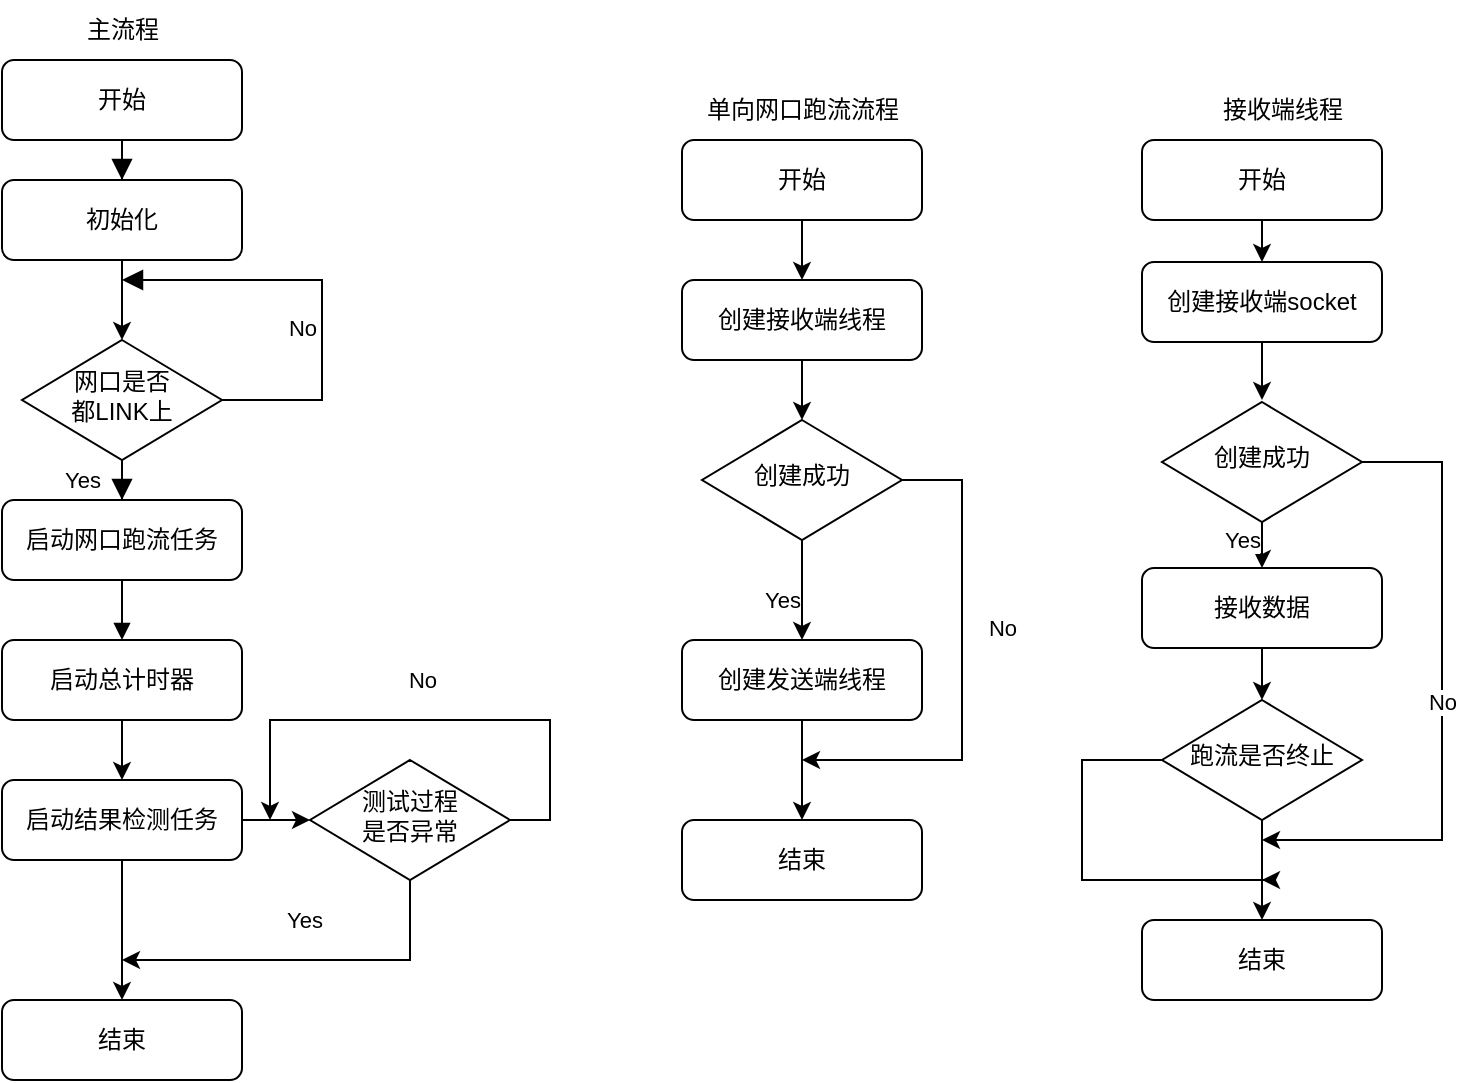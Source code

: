 <mxfile version="22.1.11" type="github">
  <diagram id="C5RBs43oDa-KdzZeNtuy" name="flow-chart">
    <mxGraphModel dx="497" dy="297" grid="1" gridSize="10" guides="1" tooltips="1" connect="1" arrows="1" fold="1" page="1" pageScale="1" pageWidth="827" pageHeight="1169" math="0" shadow="0">
      <root>
        <mxCell id="WIyWlLk6GJQsqaUBKTNV-0" />
        <mxCell id="WIyWlLk6GJQsqaUBKTNV-1" parent="WIyWlLk6GJQsqaUBKTNV-0" />
        <mxCell id="WIyWlLk6GJQsqaUBKTNV-2" value="" style="rounded=0;html=1;jettySize=auto;orthogonalLoop=1;fontSize=11;endArrow=block;endFill=1;endSize=8;strokeWidth=1;shadow=0;labelBackgroundColor=none;edgeStyle=orthogonalEdgeStyle;" parent="WIyWlLk6GJQsqaUBKTNV-1" source="WIyWlLk6GJQsqaUBKTNV-3" target="Vv7kV3NwlyLxIUMUTahm-37" edge="1">
          <mxGeometry relative="1" as="geometry" />
        </mxCell>
        <mxCell id="WIyWlLk6GJQsqaUBKTNV-3" value="开始" style="rounded=1;whiteSpace=wrap;html=1;fontSize=12;glass=0;strokeWidth=1;shadow=0;" parent="WIyWlLk6GJQsqaUBKTNV-1" vertex="1">
          <mxGeometry x="160" y="40" width="120" height="40" as="geometry" />
        </mxCell>
        <mxCell id="WIyWlLk6GJQsqaUBKTNV-4" value="Yes" style="rounded=0;html=1;jettySize=auto;orthogonalLoop=1;fontSize=11;endArrow=block;endFill=1;endSize=8;strokeWidth=1;shadow=0;labelBackgroundColor=none;edgeStyle=orthogonalEdgeStyle;entryX=0.5;entryY=0;entryDx=0;entryDy=0;" parent="WIyWlLk6GJQsqaUBKTNV-1" source="WIyWlLk6GJQsqaUBKTNV-6" target="WIyWlLk6GJQsqaUBKTNV-11" edge="1">
          <mxGeometry y="20" relative="1" as="geometry">
            <mxPoint as="offset" />
            <mxPoint x="220" y="290" as="targetPoint" />
          </mxGeometry>
        </mxCell>
        <mxCell id="WIyWlLk6GJQsqaUBKTNV-5" value="No" style="edgeStyle=orthogonalEdgeStyle;rounded=0;html=1;jettySize=auto;orthogonalLoop=1;fontSize=11;endArrow=block;endFill=1;endSize=8;strokeWidth=1;shadow=0;labelBackgroundColor=none;exitX=1;exitY=0.5;exitDx=0;exitDy=0;" parent="WIyWlLk6GJQsqaUBKTNV-1" source="WIyWlLk6GJQsqaUBKTNV-6" edge="1">
          <mxGeometry x="-0.182" y="10" relative="1" as="geometry">
            <mxPoint as="offset" />
            <mxPoint x="220" y="150" as="targetPoint" />
            <Array as="points">
              <mxPoint x="320" y="210" />
              <mxPoint x="320" y="150" />
            </Array>
          </mxGeometry>
        </mxCell>
        <mxCell id="WIyWlLk6GJQsqaUBKTNV-6" value="网口是否&lt;br&gt;都LINK上" style="rhombus;whiteSpace=wrap;html=1;shadow=0;fontFamily=Helvetica;fontSize=12;align=center;strokeWidth=1;spacing=6;spacingTop=-4;" parent="WIyWlLk6GJQsqaUBKTNV-1" vertex="1">
          <mxGeometry x="170" y="180" width="100" height="60" as="geometry" />
        </mxCell>
        <mxCell id="Vv7kV3NwlyLxIUMUTahm-4" value="" style="edgeStyle=orthogonalEdgeStyle;rounded=0;orthogonalLoop=1;jettySize=auto;html=1;endArrow=block;endFill=1;" parent="WIyWlLk6GJQsqaUBKTNV-1" source="WIyWlLk6GJQsqaUBKTNV-11" target="Vv7kV3NwlyLxIUMUTahm-3" edge="1">
          <mxGeometry relative="1" as="geometry" />
        </mxCell>
        <mxCell id="WIyWlLk6GJQsqaUBKTNV-11" value="启动网口跑流任务" style="rounded=1;whiteSpace=wrap;html=1;fontSize=12;glass=0;strokeWidth=1;shadow=0;" parent="WIyWlLk6GJQsqaUBKTNV-1" vertex="1">
          <mxGeometry x="160" y="260" width="120" height="40" as="geometry" />
        </mxCell>
        <mxCell id="Vv7kV3NwlyLxIUMUTahm-2" value="结束" style="rounded=1;whiteSpace=wrap;html=1;fontSize=12;glass=0;strokeWidth=1;shadow=0;" parent="WIyWlLk6GJQsqaUBKTNV-1" vertex="1">
          <mxGeometry x="160" y="510" width="120" height="40" as="geometry" />
        </mxCell>
        <mxCell id="15JTRB6i2O9myzKCoJsX-2" style="edgeStyle=orthogonalEdgeStyle;rounded=0;orthogonalLoop=1;jettySize=auto;html=1;exitX=0.5;exitY=1;exitDx=0;exitDy=0;entryX=0.5;entryY=0;entryDx=0;entryDy=0;" edge="1" parent="WIyWlLk6GJQsqaUBKTNV-1" source="Vv7kV3NwlyLxIUMUTahm-3" target="15JTRB6i2O9myzKCoJsX-0">
          <mxGeometry relative="1" as="geometry" />
        </mxCell>
        <mxCell id="Vv7kV3NwlyLxIUMUTahm-3" value="启动总计时器" style="rounded=1;whiteSpace=wrap;html=1;fontSize=12;glass=0;strokeWidth=1;shadow=0;" parent="WIyWlLk6GJQsqaUBKTNV-1" vertex="1">
          <mxGeometry x="160" y="330" width="120" height="40" as="geometry" />
        </mxCell>
        <mxCell id="15JTRB6i2O9myzKCoJsX-4" value="Yes" style="edgeStyle=orthogonalEdgeStyle;rounded=0;orthogonalLoop=1;jettySize=auto;html=1;exitX=0.5;exitY=1;exitDx=0;exitDy=0;" edge="1" parent="WIyWlLk6GJQsqaUBKTNV-1" source="Vv7kV3NwlyLxIUMUTahm-7">
          <mxGeometry x="0.016" y="-20" relative="1" as="geometry">
            <mxPoint x="220" y="490" as="targetPoint" />
            <Array as="points">
              <mxPoint x="364" y="490" />
            </Array>
            <mxPoint as="offset" />
          </mxGeometry>
        </mxCell>
        <mxCell id="15JTRB6i2O9myzKCoJsX-7" value="No" style="edgeStyle=orthogonalEdgeStyle;rounded=0;orthogonalLoop=1;jettySize=auto;html=1;exitX=1;exitY=0.5;exitDx=0;exitDy=0;" edge="1" parent="WIyWlLk6GJQsqaUBKTNV-1" source="Vv7kV3NwlyLxIUMUTahm-7">
          <mxGeometry x="0.031" y="-20" relative="1" as="geometry">
            <mxPoint x="294" y="420" as="targetPoint" />
            <Array as="points">
              <mxPoint x="434" y="420" />
              <mxPoint x="434" y="370" />
              <mxPoint x="294" y="370" />
              <mxPoint x="294" y="411" />
            </Array>
            <mxPoint as="offset" />
          </mxGeometry>
        </mxCell>
        <mxCell id="Vv7kV3NwlyLxIUMUTahm-7" value="测试过程&lt;br&gt;是否异常" style="rhombus;whiteSpace=wrap;html=1;shadow=0;fontFamily=Helvetica;fontSize=12;align=center;strokeWidth=1;spacing=6;spacingTop=-4;" parent="WIyWlLk6GJQsqaUBKTNV-1" vertex="1">
          <mxGeometry x="314" y="390" width="100" height="60" as="geometry" />
        </mxCell>
        <mxCell id="Vv7kV3NwlyLxIUMUTahm-22" value="单向网口跑流流程" style="text;html=1;align=center;verticalAlign=middle;resizable=0;points=[];autosize=1;strokeColor=none;fillColor=none;" parent="WIyWlLk6GJQsqaUBKTNV-1" vertex="1">
          <mxGeometry x="500" y="50" width="120" height="30" as="geometry" />
        </mxCell>
        <mxCell id="Vv7kV3NwlyLxIUMUTahm-23" value="主流程" style="text;html=1;align=center;verticalAlign=middle;resizable=0;points=[];autosize=1;strokeColor=none;fillColor=none;" parent="WIyWlLk6GJQsqaUBKTNV-1" vertex="1">
          <mxGeometry x="190" y="10" width="60" height="30" as="geometry" />
        </mxCell>
        <mxCell id="Vv7kV3NwlyLxIUMUTahm-27" style="edgeStyle=orthogonalEdgeStyle;rounded=0;orthogonalLoop=1;jettySize=auto;html=1;exitX=0.5;exitY=1;exitDx=0;exitDy=0;entryX=0.5;entryY=0;entryDx=0;entryDy=0;" parent="WIyWlLk6GJQsqaUBKTNV-1" source="Vv7kV3NwlyLxIUMUTahm-24" target="Vv7kV3NwlyLxIUMUTahm-26" edge="1">
          <mxGeometry relative="1" as="geometry" />
        </mxCell>
        <mxCell id="Vv7kV3NwlyLxIUMUTahm-24" value="开始" style="rounded=1;whiteSpace=wrap;html=1;fontSize=12;glass=0;strokeWidth=1;shadow=0;" parent="WIyWlLk6GJQsqaUBKTNV-1" vertex="1">
          <mxGeometry x="500" y="80" width="120" height="40" as="geometry" />
        </mxCell>
        <mxCell id="Vv7kV3NwlyLxIUMUTahm-30" value="" style="edgeStyle=orthogonalEdgeStyle;rounded=0;orthogonalLoop=1;jettySize=auto;html=1;" parent="WIyWlLk6GJQsqaUBKTNV-1" source="Vv7kV3NwlyLxIUMUTahm-25" target="Vv7kV3NwlyLxIUMUTahm-29" edge="1">
          <mxGeometry relative="1" as="geometry" />
        </mxCell>
        <mxCell id="Vv7kV3NwlyLxIUMUTahm-25" value="创建发送端线程" style="rounded=1;whiteSpace=wrap;html=1;fontSize=12;glass=0;strokeWidth=1;shadow=0;" parent="WIyWlLk6GJQsqaUBKTNV-1" vertex="1">
          <mxGeometry x="500" y="330" width="120" height="40" as="geometry" />
        </mxCell>
        <mxCell id="Vv7kV3NwlyLxIUMUTahm-35" style="edgeStyle=orthogonalEdgeStyle;rounded=0;orthogonalLoop=1;jettySize=auto;html=1;exitX=0.5;exitY=1;exitDx=0;exitDy=0;" parent="WIyWlLk6GJQsqaUBKTNV-1" source="Vv7kV3NwlyLxIUMUTahm-26" target="Vv7kV3NwlyLxIUMUTahm-31" edge="1">
          <mxGeometry relative="1" as="geometry" />
        </mxCell>
        <mxCell id="Vv7kV3NwlyLxIUMUTahm-26" value="创建接收端线程" style="rounded=1;whiteSpace=wrap;html=1;fontSize=12;glass=0;strokeWidth=1;shadow=0;" parent="WIyWlLk6GJQsqaUBKTNV-1" vertex="1">
          <mxGeometry x="500" y="150" width="120" height="40" as="geometry" />
        </mxCell>
        <mxCell id="Vv7kV3NwlyLxIUMUTahm-29" value="结束" style="rounded=1;whiteSpace=wrap;html=1;fontSize=12;glass=0;strokeWidth=1;shadow=0;" parent="WIyWlLk6GJQsqaUBKTNV-1" vertex="1">
          <mxGeometry x="500" y="420" width="120" height="40" as="geometry" />
        </mxCell>
        <mxCell id="Vv7kV3NwlyLxIUMUTahm-34" value="No" style="edgeStyle=orthogonalEdgeStyle;rounded=0;orthogonalLoop=1;jettySize=auto;html=1;exitX=1;exitY=0.5;exitDx=0;exitDy=0;" parent="WIyWlLk6GJQsqaUBKTNV-1" source="Vv7kV3NwlyLxIUMUTahm-31" edge="1">
          <mxGeometry x="-0.167" y="20" relative="1" as="geometry">
            <mxPoint x="560" y="390" as="targetPoint" />
            <Array as="points">
              <mxPoint x="640" y="250" />
              <mxPoint x="640" y="390" />
            </Array>
            <mxPoint as="offset" />
          </mxGeometry>
        </mxCell>
        <mxCell id="Vv7kV3NwlyLxIUMUTahm-36" value="Yes" style="edgeStyle=orthogonalEdgeStyle;rounded=0;orthogonalLoop=1;jettySize=auto;html=1;exitX=0.5;exitY=1;exitDx=0;exitDy=0;entryX=0.5;entryY=0;entryDx=0;entryDy=0;" parent="WIyWlLk6GJQsqaUBKTNV-1" source="Vv7kV3NwlyLxIUMUTahm-31" target="Vv7kV3NwlyLxIUMUTahm-25" edge="1">
          <mxGeometry x="0.2" y="-10" relative="1" as="geometry">
            <mxPoint as="offset" />
          </mxGeometry>
        </mxCell>
        <mxCell id="Vv7kV3NwlyLxIUMUTahm-31" value="创建成功" style="rhombus;whiteSpace=wrap;html=1;shadow=0;fontFamily=Helvetica;fontSize=12;align=center;strokeWidth=1;spacing=6;spacingTop=-4;" parent="WIyWlLk6GJQsqaUBKTNV-1" vertex="1">
          <mxGeometry x="510" y="220" width="100" height="60" as="geometry" />
        </mxCell>
        <mxCell id="Vv7kV3NwlyLxIUMUTahm-38" style="edgeStyle=orthogonalEdgeStyle;rounded=0;orthogonalLoop=1;jettySize=auto;html=1;exitX=0.5;exitY=1;exitDx=0;exitDy=0;" parent="WIyWlLk6GJQsqaUBKTNV-1" source="Vv7kV3NwlyLxIUMUTahm-37" target="WIyWlLk6GJQsqaUBKTNV-6" edge="1">
          <mxGeometry relative="1" as="geometry" />
        </mxCell>
        <mxCell id="Vv7kV3NwlyLxIUMUTahm-37" value="初始化" style="rounded=1;whiteSpace=wrap;html=1;fontSize=12;glass=0;strokeWidth=1;shadow=0;" parent="WIyWlLk6GJQsqaUBKTNV-1" vertex="1">
          <mxGeometry x="160" y="100" width="120" height="40" as="geometry" />
        </mxCell>
        <mxCell id="15JTRB6i2O9myzKCoJsX-5" style="edgeStyle=orthogonalEdgeStyle;rounded=0;orthogonalLoop=1;jettySize=auto;html=1;exitX=0.5;exitY=1;exitDx=0;exitDy=0;entryX=0.5;entryY=0;entryDx=0;entryDy=0;" edge="1" parent="WIyWlLk6GJQsqaUBKTNV-1" source="15JTRB6i2O9myzKCoJsX-0" target="Vv7kV3NwlyLxIUMUTahm-2">
          <mxGeometry relative="1" as="geometry">
            <mxPoint x="270" y="540" as="targetPoint" />
          </mxGeometry>
        </mxCell>
        <mxCell id="15JTRB6i2O9myzKCoJsX-6" style="edgeStyle=orthogonalEdgeStyle;rounded=0;orthogonalLoop=1;jettySize=auto;html=1;exitX=1;exitY=0.5;exitDx=0;exitDy=0;entryX=0;entryY=0.5;entryDx=0;entryDy=0;" edge="1" parent="WIyWlLk6GJQsqaUBKTNV-1" source="15JTRB6i2O9myzKCoJsX-0" target="Vv7kV3NwlyLxIUMUTahm-7">
          <mxGeometry relative="1" as="geometry" />
        </mxCell>
        <mxCell id="15JTRB6i2O9myzKCoJsX-0" value="启动结果检测任务" style="rounded=1;whiteSpace=wrap;html=1;fontSize=12;glass=0;strokeWidth=1;shadow=0;" vertex="1" parent="WIyWlLk6GJQsqaUBKTNV-1">
          <mxGeometry x="160" y="400" width="120" height="40" as="geometry" />
        </mxCell>
        <mxCell id="15JTRB6i2O9myzKCoJsX-9" value="接收端线程" style="text;html=1;align=center;verticalAlign=middle;resizable=0;points=[];autosize=1;strokeColor=none;fillColor=none;" vertex="1" parent="WIyWlLk6GJQsqaUBKTNV-1">
          <mxGeometry x="760" y="50" width="80" height="30" as="geometry" />
        </mxCell>
        <mxCell id="15JTRB6i2O9myzKCoJsX-12" value="" style="edgeStyle=orthogonalEdgeStyle;rounded=0;orthogonalLoop=1;jettySize=auto;html=1;" edge="1" parent="WIyWlLk6GJQsqaUBKTNV-1" source="15JTRB6i2O9myzKCoJsX-10" target="15JTRB6i2O9myzKCoJsX-11">
          <mxGeometry relative="1" as="geometry" />
        </mxCell>
        <mxCell id="15JTRB6i2O9myzKCoJsX-10" value="开始" style="rounded=1;whiteSpace=wrap;html=1;fontSize=12;glass=0;strokeWidth=1;shadow=0;" vertex="1" parent="WIyWlLk6GJQsqaUBKTNV-1">
          <mxGeometry x="730" y="80" width="120" height="40" as="geometry" />
        </mxCell>
        <mxCell id="15JTRB6i2O9myzKCoJsX-22" style="edgeStyle=orthogonalEdgeStyle;rounded=0;orthogonalLoop=1;jettySize=auto;html=1;exitX=0.5;exitY=1;exitDx=0;exitDy=0;" edge="1" parent="WIyWlLk6GJQsqaUBKTNV-1" source="15JTRB6i2O9myzKCoJsX-11">
          <mxGeometry relative="1" as="geometry">
            <mxPoint x="790" y="210" as="targetPoint" />
          </mxGeometry>
        </mxCell>
        <mxCell id="15JTRB6i2O9myzKCoJsX-11" value="创建接收端socket" style="rounded=1;whiteSpace=wrap;html=1;fontSize=12;glass=0;strokeWidth=1;shadow=0;" vertex="1" parent="WIyWlLk6GJQsqaUBKTNV-1">
          <mxGeometry x="730" y="141" width="120" height="40" as="geometry" />
        </mxCell>
        <mxCell id="15JTRB6i2O9myzKCoJsX-19" value="Yes" style="edgeStyle=orthogonalEdgeStyle;rounded=0;orthogonalLoop=1;jettySize=auto;html=1;exitX=0.5;exitY=1;exitDx=0;exitDy=0;entryX=0.5;entryY=0;entryDx=0;entryDy=0;" edge="1" parent="WIyWlLk6GJQsqaUBKTNV-1" source="15JTRB6i2O9myzKCoJsX-13" target="15JTRB6i2O9myzKCoJsX-15">
          <mxGeometry x="-0.217" y="-10" relative="1" as="geometry">
            <Array as="points">
              <mxPoint x="790" y="290" />
              <mxPoint x="790" y="290" />
            </Array>
            <mxPoint as="offset" />
          </mxGeometry>
        </mxCell>
        <mxCell id="15JTRB6i2O9myzKCoJsX-24" value="No" style="edgeStyle=orthogonalEdgeStyle;rounded=0;orthogonalLoop=1;jettySize=auto;html=1;exitX=1;exitY=0.5;exitDx=0;exitDy=0;" edge="1" parent="WIyWlLk6GJQsqaUBKTNV-1" source="15JTRB6i2O9myzKCoJsX-13">
          <mxGeometry relative="1" as="geometry">
            <mxPoint x="790" y="430" as="targetPoint" />
            <Array as="points">
              <mxPoint x="880" y="241" />
              <mxPoint x="880" y="430" />
            </Array>
          </mxGeometry>
        </mxCell>
        <mxCell id="15JTRB6i2O9myzKCoJsX-13" value="创建成功" style="rhombus;whiteSpace=wrap;html=1;shadow=0;fontFamily=Helvetica;fontSize=12;align=center;strokeWidth=1;spacing=6;spacingTop=-4;" vertex="1" parent="WIyWlLk6GJQsqaUBKTNV-1">
          <mxGeometry x="740" y="211" width="100" height="60" as="geometry" />
        </mxCell>
        <mxCell id="15JTRB6i2O9myzKCoJsX-14" value="结束" style="rounded=1;whiteSpace=wrap;html=1;fontSize=12;glass=0;strokeWidth=1;shadow=0;" vertex="1" parent="WIyWlLk6GJQsqaUBKTNV-1">
          <mxGeometry x="730" y="470" width="120" height="40" as="geometry" />
        </mxCell>
        <mxCell id="15JTRB6i2O9myzKCoJsX-20" style="edgeStyle=orthogonalEdgeStyle;rounded=0;orthogonalLoop=1;jettySize=auto;html=1;exitX=0.5;exitY=1;exitDx=0;exitDy=0;entryX=0.5;entryY=0;entryDx=0;entryDy=0;" edge="1" parent="WIyWlLk6GJQsqaUBKTNV-1" source="15JTRB6i2O9myzKCoJsX-15" target="15JTRB6i2O9myzKCoJsX-16">
          <mxGeometry relative="1" as="geometry" />
        </mxCell>
        <mxCell id="15JTRB6i2O9myzKCoJsX-15" value="接收数据" style="rounded=1;whiteSpace=wrap;html=1;fontSize=12;glass=0;strokeWidth=1;shadow=0;" vertex="1" parent="WIyWlLk6GJQsqaUBKTNV-1">
          <mxGeometry x="730" y="294" width="120" height="40" as="geometry" />
        </mxCell>
        <mxCell id="15JTRB6i2O9myzKCoJsX-17" value="" style="edgeStyle=orthogonalEdgeStyle;rounded=0;orthogonalLoop=1;jettySize=auto;html=1;" edge="1" parent="WIyWlLk6GJQsqaUBKTNV-1" source="15JTRB6i2O9myzKCoJsX-16" target="15JTRB6i2O9myzKCoJsX-14">
          <mxGeometry relative="1" as="geometry" />
        </mxCell>
        <mxCell id="15JTRB6i2O9myzKCoJsX-26" style="edgeStyle=orthogonalEdgeStyle;rounded=0;orthogonalLoop=1;jettySize=auto;html=1;exitX=0;exitY=0.5;exitDx=0;exitDy=0;" edge="1" parent="WIyWlLk6GJQsqaUBKTNV-1" source="15JTRB6i2O9myzKCoJsX-16">
          <mxGeometry relative="1" as="geometry">
            <mxPoint x="790" y="450" as="targetPoint" />
            <Array as="points">
              <mxPoint x="700" y="390" />
              <mxPoint x="700" y="450" />
              <mxPoint x="791" y="450" />
            </Array>
          </mxGeometry>
        </mxCell>
        <mxCell id="15JTRB6i2O9myzKCoJsX-16" value="跑流是否终止" style="rhombus;whiteSpace=wrap;html=1;shadow=0;fontFamily=Helvetica;fontSize=12;align=center;strokeWidth=1;spacing=6;spacingTop=-4;" vertex="1" parent="WIyWlLk6GJQsqaUBKTNV-1">
          <mxGeometry x="740" y="360" width="100" height="60" as="geometry" />
        </mxCell>
      </root>
    </mxGraphModel>
  </diagram>
</mxfile>
